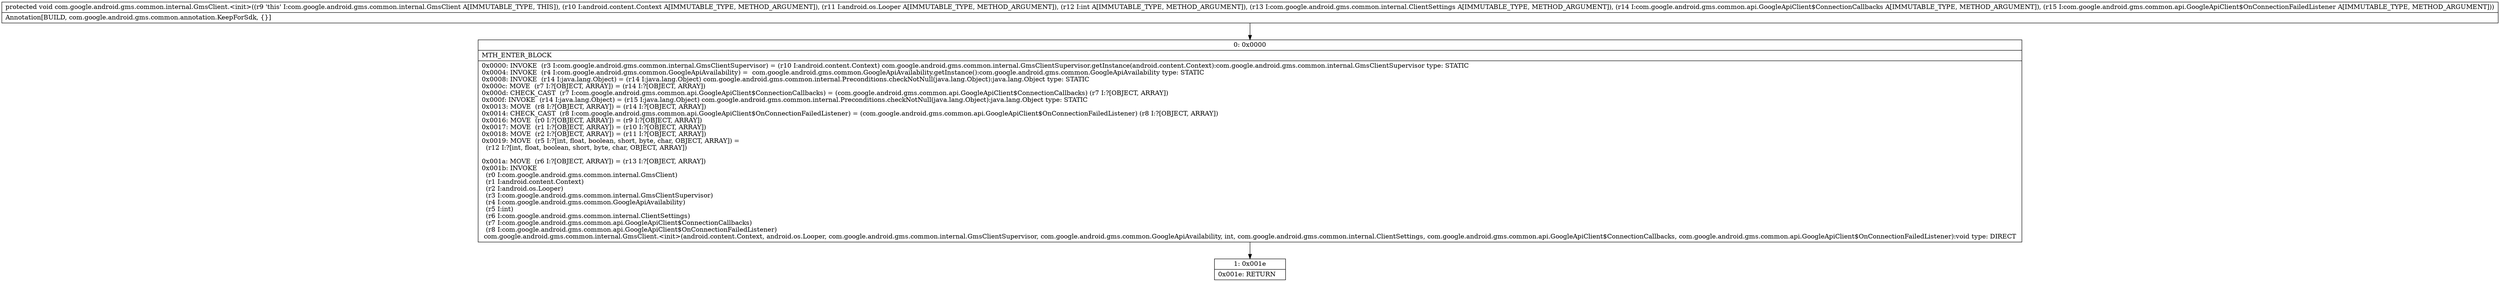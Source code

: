 digraph "CFG forcom.google.android.gms.common.internal.GmsClient.\<init\>(Landroid\/content\/Context;Landroid\/os\/Looper;ILcom\/google\/android\/gms\/common\/internal\/ClientSettings;Lcom\/google\/android\/gms\/common\/api\/GoogleApiClient$ConnectionCallbacks;Lcom\/google\/android\/gms\/common\/api\/GoogleApiClient$OnConnectionFailedListener;)V" {
Node_0 [shape=record,label="{0\:\ 0x0000|MTH_ENTER_BLOCK\l|0x0000: INVOKE  (r3 I:com.google.android.gms.common.internal.GmsClientSupervisor) = (r10 I:android.content.Context) com.google.android.gms.common.internal.GmsClientSupervisor.getInstance(android.content.Context):com.google.android.gms.common.internal.GmsClientSupervisor type: STATIC \l0x0004: INVOKE  (r4 I:com.google.android.gms.common.GoogleApiAvailability) =  com.google.android.gms.common.GoogleApiAvailability.getInstance():com.google.android.gms.common.GoogleApiAvailability type: STATIC \l0x0008: INVOKE  (r14 I:java.lang.Object) = (r14 I:java.lang.Object) com.google.android.gms.common.internal.Preconditions.checkNotNull(java.lang.Object):java.lang.Object type: STATIC \l0x000c: MOVE  (r7 I:?[OBJECT, ARRAY]) = (r14 I:?[OBJECT, ARRAY]) \l0x000d: CHECK_CAST  (r7 I:com.google.android.gms.common.api.GoogleApiClient$ConnectionCallbacks) = (com.google.android.gms.common.api.GoogleApiClient$ConnectionCallbacks) (r7 I:?[OBJECT, ARRAY]) \l0x000f: INVOKE  (r14 I:java.lang.Object) = (r15 I:java.lang.Object) com.google.android.gms.common.internal.Preconditions.checkNotNull(java.lang.Object):java.lang.Object type: STATIC \l0x0013: MOVE  (r8 I:?[OBJECT, ARRAY]) = (r14 I:?[OBJECT, ARRAY]) \l0x0014: CHECK_CAST  (r8 I:com.google.android.gms.common.api.GoogleApiClient$OnConnectionFailedListener) = (com.google.android.gms.common.api.GoogleApiClient$OnConnectionFailedListener) (r8 I:?[OBJECT, ARRAY]) \l0x0016: MOVE  (r0 I:?[OBJECT, ARRAY]) = (r9 I:?[OBJECT, ARRAY]) \l0x0017: MOVE  (r1 I:?[OBJECT, ARRAY]) = (r10 I:?[OBJECT, ARRAY]) \l0x0018: MOVE  (r2 I:?[OBJECT, ARRAY]) = (r11 I:?[OBJECT, ARRAY]) \l0x0019: MOVE  (r5 I:?[int, float, boolean, short, byte, char, OBJECT, ARRAY]) = \l  (r12 I:?[int, float, boolean, short, byte, char, OBJECT, ARRAY])\l \l0x001a: MOVE  (r6 I:?[OBJECT, ARRAY]) = (r13 I:?[OBJECT, ARRAY]) \l0x001b: INVOKE  \l  (r0 I:com.google.android.gms.common.internal.GmsClient)\l  (r1 I:android.content.Context)\l  (r2 I:android.os.Looper)\l  (r3 I:com.google.android.gms.common.internal.GmsClientSupervisor)\l  (r4 I:com.google.android.gms.common.GoogleApiAvailability)\l  (r5 I:int)\l  (r6 I:com.google.android.gms.common.internal.ClientSettings)\l  (r7 I:com.google.android.gms.common.api.GoogleApiClient$ConnectionCallbacks)\l  (r8 I:com.google.android.gms.common.api.GoogleApiClient$OnConnectionFailedListener)\l com.google.android.gms.common.internal.GmsClient.\<init\>(android.content.Context, android.os.Looper, com.google.android.gms.common.internal.GmsClientSupervisor, com.google.android.gms.common.GoogleApiAvailability, int, com.google.android.gms.common.internal.ClientSettings, com.google.android.gms.common.api.GoogleApiClient$ConnectionCallbacks, com.google.android.gms.common.api.GoogleApiClient$OnConnectionFailedListener):void type: DIRECT \l}"];
Node_1 [shape=record,label="{1\:\ 0x001e|0x001e: RETURN   \l}"];
MethodNode[shape=record,label="{protected void com.google.android.gms.common.internal.GmsClient.\<init\>((r9 'this' I:com.google.android.gms.common.internal.GmsClient A[IMMUTABLE_TYPE, THIS]), (r10 I:android.content.Context A[IMMUTABLE_TYPE, METHOD_ARGUMENT]), (r11 I:android.os.Looper A[IMMUTABLE_TYPE, METHOD_ARGUMENT]), (r12 I:int A[IMMUTABLE_TYPE, METHOD_ARGUMENT]), (r13 I:com.google.android.gms.common.internal.ClientSettings A[IMMUTABLE_TYPE, METHOD_ARGUMENT]), (r14 I:com.google.android.gms.common.api.GoogleApiClient$ConnectionCallbacks A[IMMUTABLE_TYPE, METHOD_ARGUMENT]), (r15 I:com.google.android.gms.common.api.GoogleApiClient$OnConnectionFailedListener A[IMMUTABLE_TYPE, METHOD_ARGUMENT]))  | Annotation[BUILD, com.google.android.gms.common.annotation.KeepForSdk, \{\}]\l}"];
MethodNode -> Node_0;
Node_0 -> Node_1;
}

